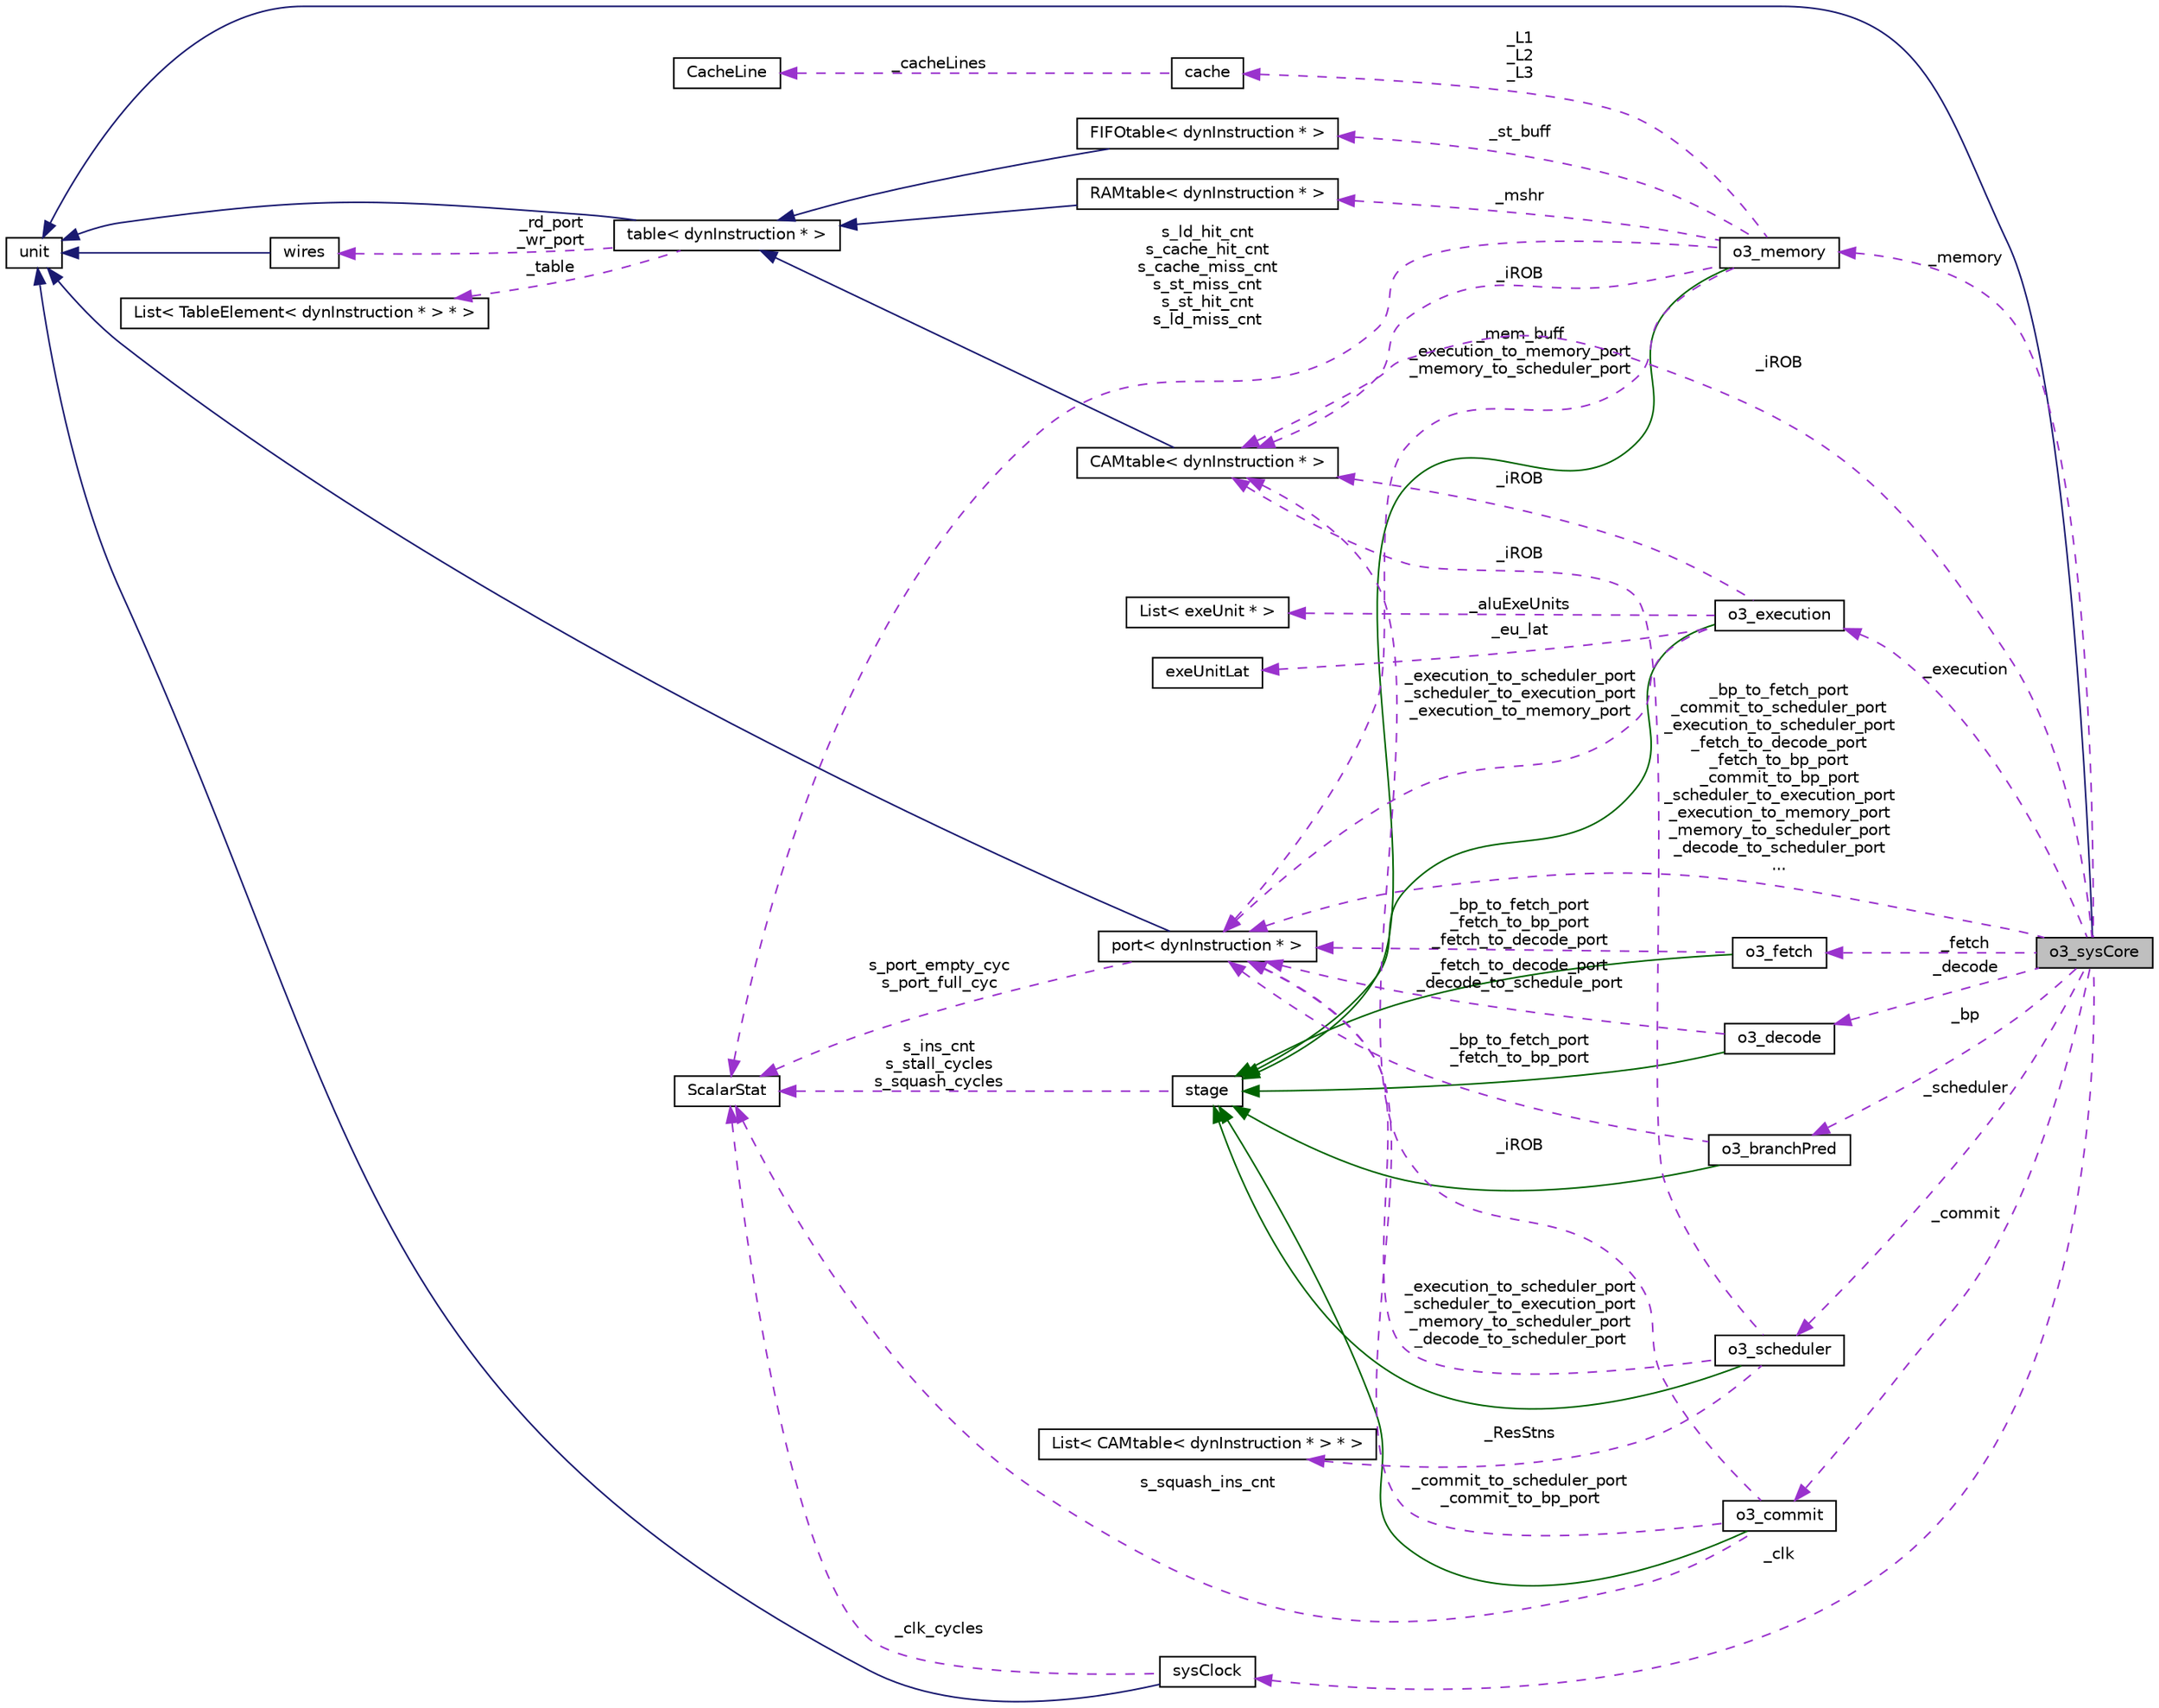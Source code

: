 digraph G
{
  edge [fontname="Helvetica",fontsize="10",labelfontname="Helvetica",labelfontsize="10"];
  node [fontname="Helvetica",fontsize="10",shape=record];
  rankdir=LR;
  Node1 [label="o3_sysCore",height=0.2,width=0.4,color="black", fillcolor="grey75", style="filled" fontcolor="black"];
  Node2 -> Node1 [dir=back,color="midnightblue",fontsize="10",style="solid",fontname="Helvetica"];
  Node2 [label="unit",height=0.2,width=0.4,color="black", fillcolor="white", style="filled",URL="$classunit.html"];
  Node3 -> Node1 [dir=back,color="darkorchid3",fontsize="10",style="dashed",label="_decode",fontname="Helvetica"];
  Node3 [label="o3_decode",height=0.2,width=0.4,color="black", fillcolor="white", style="filled",URL="$classo3__decode.html"];
  Node4 -> Node3 [dir=back,color="darkgreen",fontsize="10",style="solid",fontname="Helvetica"];
  Node4 [label="stage",height=0.2,width=0.4,color="black", fillcolor="white", style="filled",URL="$classstage.html"];
  Node5 -> Node4 [dir=back,color="darkorchid3",fontsize="10",style="dashed",label="s_ins_cnt\ns_stall_cycles\ns_squash_cycles",fontname="Helvetica"];
  Node5 [label="ScalarStat",height=0.2,width=0.4,color="black", fillcolor="white", style="filled",URL="$classScalarStat.html"];
  Node6 -> Node3 [dir=back,color="darkorchid3",fontsize="10",style="dashed",label="_fetch_to_decode_port\n_decode_to_schedule_port",fontname="Helvetica"];
  Node6 [label="port\< dynInstruction * \>",height=0.2,width=0.4,color="black", fillcolor="white", style="filled",URL="$classport.html"];
  Node2 -> Node6 [dir=back,color="midnightblue",fontsize="10",style="solid",fontname="Helvetica"];
  Node5 -> Node6 [dir=back,color="darkorchid3",fontsize="10",style="dashed",label="s_port_empty_cyc\ns_port_full_cyc",fontname="Helvetica"];
  Node7 -> Node1 [dir=back,color="darkorchid3",fontsize="10",style="dashed",label="_execution",fontname="Helvetica"];
  Node7 [label="o3_execution",height=0.2,width=0.4,color="black", fillcolor="white", style="filled",URL="$classo3__execution.html"];
  Node4 -> Node7 [dir=back,color="darkgreen",fontsize="10",style="solid",fontname="Helvetica"];
  Node8 -> Node7 [dir=back,color="darkorchid3",fontsize="10",style="dashed",label="_aluExeUnits",fontname="Helvetica"];
  Node8 [label="List\< exeUnit * \>",height=0.2,width=0.4,color="black", fillcolor="white", style="filled",URL="$classList.html"];
  Node9 -> Node7 [dir=back,color="darkorchid3",fontsize="10",style="dashed",label="_eu_lat",fontname="Helvetica"];
  Node9 [label="exeUnitLat",height=0.2,width=0.4,color="black", fillcolor="white", style="filled",URL="$structexeUnitLat.html"];
  Node6 -> Node7 [dir=back,color="darkorchid3",fontsize="10",style="dashed",label="_execution_to_scheduler_port\n_scheduler_to_execution_port\n_execution_to_memory_port",fontname="Helvetica"];
  Node10 -> Node7 [dir=back,color="darkorchid3",fontsize="10",style="dashed",label="_iROB",fontname="Helvetica"];
  Node10 [label="CAMtable\< dynInstruction * \>",height=0.2,width=0.4,color="black", fillcolor="white", style="filled",URL="$classCAMtable.html"];
  Node11 -> Node10 [dir=back,color="midnightblue",fontsize="10",style="solid",fontname="Helvetica"];
  Node11 [label="table\< dynInstruction * \>",height=0.2,width=0.4,color="black", fillcolor="white", style="filled",URL="$classtable.html"];
  Node2 -> Node11 [dir=back,color="midnightblue",fontsize="10",style="solid",fontname="Helvetica"];
  Node12 -> Node11 [dir=back,color="darkorchid3",fontsize="10",style="dashed",label="_rd_port\n_wr_port",fontname="Helvetica"];
  Node12 [label="wires",height=0.2,width=0.4,color="black", fillcolor="white", style="filled",URL="$classwires.html"];
  Node2 -> Node12 [dir=back,color="midnightblue",fontsize="10",style="solid",fontname="Helvetica"];
  Node13 -> Node11 [dir=back,color="darkorchid3",fontsize="10",style="dashed",label="_table",fontname="Helvetica"];
  Node13 [label="List\< TableElement\< dynInstruction * \> * \>",height=0.2,width=0.4,color="black", fillcolor="white", style="filled",URL="$classList.html"];
  Node14 -> Node1 [dir=back,color="darkorchid3",fontsize="10",style="dashed",label="_memory",fontname="Helvetica"];
  Node14 [label="o3_memory",height=0.2,width=0.4,color="black", fillcolor="white", style="filled",URL="$classo3__memory.html"];
  Node4 -> Node14 [dir=back,color="darkgreen",fontsize="10",style="solid",fontname="Helvetica"];
  Node5 -> Node14 [dir=back,color="darkorchid3",fontsize="10",style="dashed",label="s_ld_hit_cnt\ns_cache_hit_cnt\ns_cache_miss_cnt\ns_st_miss_cnt\ns_st_hit_cnt\ns_ld_miss_cnt",fontname="Helvetica"];
  Node15 -> Node14 [dir=back,color="darkorchid3",fontsize="10",style="dashed",label="_st_buff",fontname="Helvetica"];
  Node15 [label="FIFOtable\< dynInstruction * \>",height=0.2,width=0.4,color="black", fillcolor="white", style="filled",URL="$classFIFOtable.html"];
  Node11 -> Node15 [dir=back,color="midnightblue",fontsize="10",style="solid",fontname="Helvetica"];
  Node16 -> Node14 [dir=back,color="darkorchid3",fontsize="10",style="dashed",label="_L1\n_L2\n_L3",fontname="Helvetica"];
  Node16 [label="cache",height=0.2,width=0.4,color="black", fillcolor="white", style="filled",URL="$classcache.html"];
  Node17 -> Node16 [dir=back,color="darkorchid3",fontsize="10",style="dashed",label="_cacheLines",fontname="Helvetica"];
  Node17 [label="CacheLine",height=0.2,width=0.4,color="black", fillcolor="white", style="filled",URL="$classCacheLine.html"];
  Node6 -> Node14 [dir=back,color="darkorchid3",fontsize="10",style="dashed",label="_mem_buff\n_execution_to_memory_port\n_memory_to_scheduler_port",fontname="Helvetica"];
  Node18 -> Node14 [dir=back,color="darkorchid3",fontsize="10",style="dashed",label="_mshr",fontname="Helvetica"];
  Node18 [label="RAMtable\< dynInstruction * \>",height=0.2,width=0.4,color="black", fillcolor="white", style="filled",URL="$classRAMtable.html"];
  Node11 -> Node18 [dir=back,color="midnightblue",fontsize="10",style="solid",fontname="Helvetica"];
  Node10 -> Node14 [dir=back,color="darkorchid3",fontsize="10",style="dashed",label="_iROB",fontname="Helvetica"];
  Node19 -> Node1 [dir=back,color="darkorchid3",fontsize="10",style="dashed",label="_commit",fontname="Helvetica"];
  Node19 [label="o3_commit",height=0.2,width=0.4,color="black", fillcolor="white", style="filled",URL="$classo3__commit.html"];
  Node4 -> Node19 [dir=back,color="darkgreen",fontsize="10",style="solid",fontname="Helvetica"];
  Node5 -> Node19 [dir=back,color="darkorchid3",fontsize="10",style="dashed",label="s_squash_ins_cnt",fontname="Helvetica"];
  Node6 -> Node19 [dir=back,color="darkorchid3",fontsize="10",style="dashed",label="_commit_to_scheduler_port\n_commit_to_bp_port",fontname="Helvetica"];
  Node10 -> Node19 [dir=back,color="darkorchid3",fontsize="10",style="dashed",label="_iROB",fontname="Helvetica"];
  Node20 -> Node1 [dir=back,color="darkorchid3",fontsize="10",style="dashed",label="_clk",fontname="Helvetica"];
  Node20 [label="sysClock",height=0.2,width=0.4,color="black", fillcolor="white", style="filled",URL="$classsysClock.html"];
  Node2 -> Node20 [dir=back,color="midnightblue",fontsize="10",style="solid",fontname="Helvetica"];
  Node5 -> Node20 [dir=back,color="darkorchid3",fontsize="10",style="dashed",label="_clk_cycles",fontname="Helvetica"];
  Node21 -> Node1 [dir=back,color="darkorchid3",fontsize="10",style="dashed",label="_bp",fontname="Helvetica"];
  Node21 [label="o3_branchPred",height=0.2,width=0.4,color="black", fillcolor="white", style="filled",URL="$classo3__branchPred.html"];
  Node4 -> Node21 [dir=back,color="darkgreen",fontsize="10",style="solid",fontname="Helvetica"];
  Node6 -> Node21 [dir=back,color="darkorchid3",fontsize="10",style="dashed",label="_bp_to_fetch_port\n_fetch_to_bp_port",fontname="Helvetica"];
  Node22 -> Node1 [dir=back,color="darkorchid3",fontsize="10",style="dashed",label="_scheduler",fontname="Helvetica"];
  Node22 [label="o3_scheduler",height=0.2,width=0.4,color="black", fillcolor="white", style="filled",URL="$classo3__scheduler.html"];
  Node4 -> Node22 [dir=back,color="darkgreen",fontsize="10",style="solid",fontname="Helvetica"];
  Node23 -> Node22 [dir=back,color="darkorchid3",fontsize="10",style="dashed",label="_ResStns",fontname="Helvetica"];
  Node23 [label="List\< CAMtable\< dynInstruction * \> * \>",height=0.2,width=0.4,color="black", fillcolor="white", style="filled",URL="$classList.html"];
  Node6 -> Node22 [dir=back,color="darkorchid3",fontsize="10",style="dashed",label="_execution_to_scheduler_port\n_scheduler_to_execution_port\n_memory_to_scheduler_port\n_decode_to_scheduler_port",fontname="Helvetica"];
  Node10 -> Node22 [dir=back,color="darkorchid3",fontsize="10",style="dashed",label="_iROB",fontname="Helvetica"];
  Node6 -> Node1 [dir=back,color="darkorchid3",fontsize="10",style="dashed",label="_bp_to_fetch_port\n_commit_to_scheduler_port\n_execution_to_scheduler_port\n_fetch_to_decode_port\n_fetch_to_bp_port\n_commit_to_bp_port\n_scheduler_to_execution_port\n_execution_to_memory_port\n_memory_to_scheduler_port\n_decode_to_scheduler_port\n...",fontname="Helvetica"];
  Node24 -> Node1 [dir=back,color="darkorchid3",fontsize="10",style="dashed",label="_fetch",fontname="Helvetica"];
  Node24 [label="o3_fetch",height=0.2,width=0.4,color="black", fillcolor="white", style="filled",URL="$classo3__fetch.html"];
  Node4 -> Node24 [dir=back,color="darkgreen",fontsize="10",style="solid",fontname="Helvetica"];
  Node6 -> Node24 [dir=back,color="darkorchid3",fontsize="10",style="dashed",label="_bp_to_fetch_port\n_fetch_to_bp_port\n_fetch_to_decode_port",fontname="Helvetica"];
  Node10 -> Node1 [dir=back,color="darkorchid3",fontsize="10",style="dashed",label="_iROB",fontname="Helvetica"];
}
